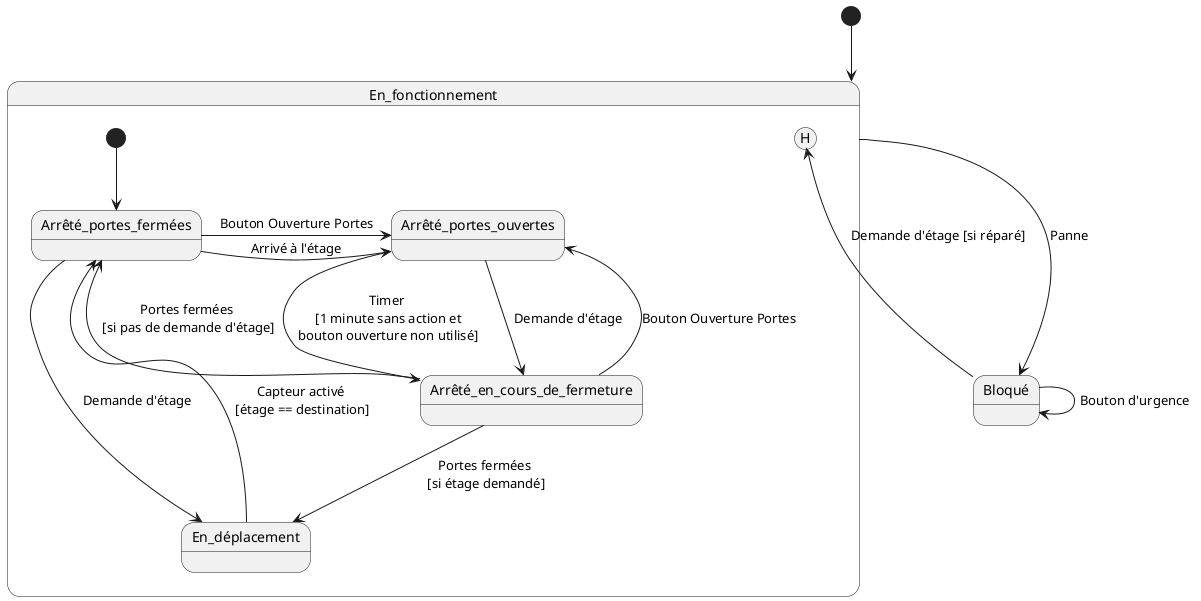 @startuml
[*] -down-> En_fonctionnement

state En_fonctionnement {
    [*] --> Arrêté_portes_fermées
    Arrêté_portes_fermées -right-> Arrêté_portes_ouvertes : Bouton Ouverture Portes
    Arrêté_portes_fermées -right-> Arrêté_portes_ouvertes : Arrivé à l'étage
    Arrêté_portes_ouvertes --> Arrêté_en_cours_de_fermeture : Timer\n [1 minute sans action et\n bouton ouverture non utilisé]
    Arrêté_portes_ouvertes --> Arrêté_en_cours_de_fermeture : Demande d'étage
    Arrêté_en_cours_de_fermeture --> En_déplacement : Portes fermées\n [si étage demandé]
    Arrêté_en_cours_de_fermeture --> Arrêté_portes_fermées : Portes fermées\n [si pas de demande d'étage]
    Arrêté_en_cours_de_fermeture --> Arrêté_portes_ouvertes : Bouton Ouverture Portes
    Arrêté_portes_fermées --> En_déplacement : Demande d'étage
    En_déplacement --> Arrêté_portes_fermées : Capteur activé\n [étage == destination]

}

En_fonctionnement --down-> Bloqué : Panne
Bloqué --> En_fonctionnement[H] : Demande d'étage [si réparé]
Bloqué --> Bloqué : Bouton d'urgence

@enduml
